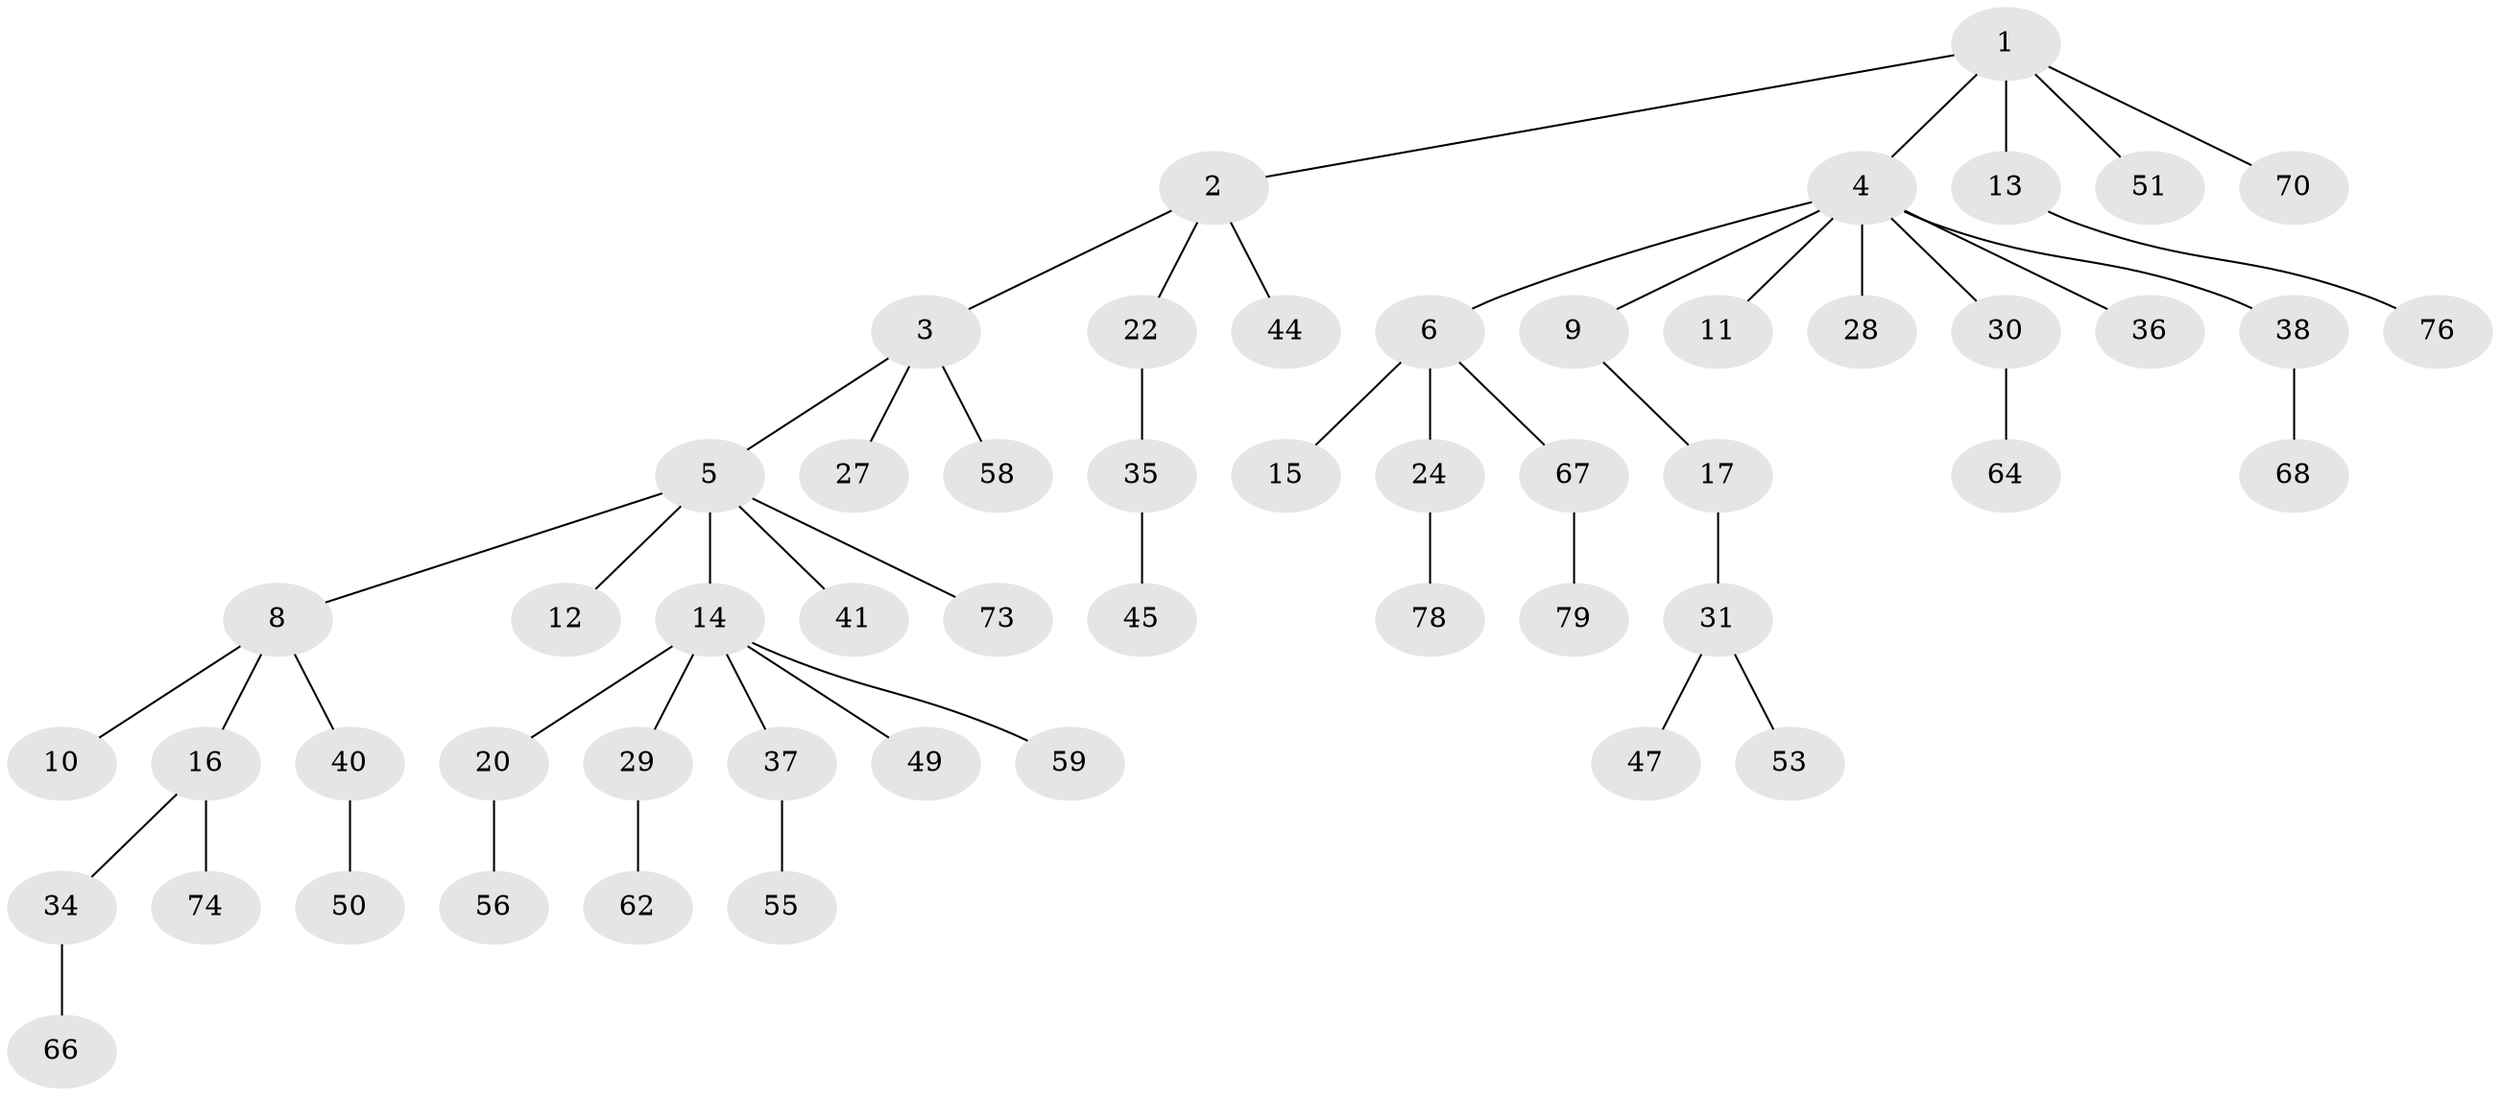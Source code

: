 // original degree distribution, {5: 0.0379746835443038, 3: 0.1518987341772152, 7: 0.012658227848101266, 4: 0.05063291139240506, 2: 0.22784810126582278, 1: 0.5063291139240507, 6: 0.012658227848101266}
// Generated by graph-tools (version 1.1) at 2025/11/02/27/25 16:11:25]
// undirected, 53 vertices, 52 edges
graph export_dot {
graph [start="1"]
  node [color=gray90,style=filled];
  1;
  2 [super="+26"];
  3 [super="+18"];
  4 [super="+25"];
  5 [super="+7"];
  6 [super="+32"];
  8;
  9 [super="+19"];
  10 [super="+57"];
  11;
  12;
  13 [super="+39"];
  14 [super="+23"];
  15 [super="+61"];
  16 [super="+77"];
  17 [super="+21"];
  20 [super="+54"];
  22 [super="+43"];
  24 [super="+63"];
  27;
  28;
  29 [super="+52"];
  30 [super="+33"];
  31 [super="+46"];
  34 [super="+65"];
  35;
  36 [super="+42"];
  37 [super="+72"];
  38 [super="+71"];
  40 [super="+48"];
  41;
  44;
  45 [super="+60"];
  47;
  49;
  50;
  51 [super="+75"];
  53;
  55;
  56;
  58;
  59;
  62;
  64;
  66;
  67 [super="+69"];
  68;
  70;
  73;
  74;
  76;
  78;
  79;
  1 -- 2;
  1 -- 4;
  1 -- 13;
  1 -- 51;
  1 -- 70;
  2 -- 3;
  2 -- 22;
  2 -- 44;
  3 -- 5;
  3 -- 27;
  3 -- 58;
  4 -- 6;
  4 -- 9;
  4 -- 11;
  4 -- 28;
  4 -- 36;
  4 -- 38;
  4 -- 30;
  5 -- 12;
  5 -- 14;
  5 -- 8;
  5 -- 41;
  5 -- 73;
  6 -- 15;
  6 -- 24;
  6 -- 67;
  8 -- 10;
  8 -- 16;
  8 -- 40;
  9 -- 17;
  13 -- 76;
  14 -- 20;
  14 -- 29;
  14 -- 37;
  14 -- 49;
  14 -- 59;
  16 -- 34;
  16 -- 74;
  17 -- 31;
  20 -- 56;
  22 -- 35;
  24 -- 78;
  29 -- 62;
  30 -- 64;
  31 -- 47;
  31 -- 53;
  34 -- 66;
  35 -- 45;
  37 -- 55;
  38 -- 68;
  40 -- 50;
  67 -- 79;
}
